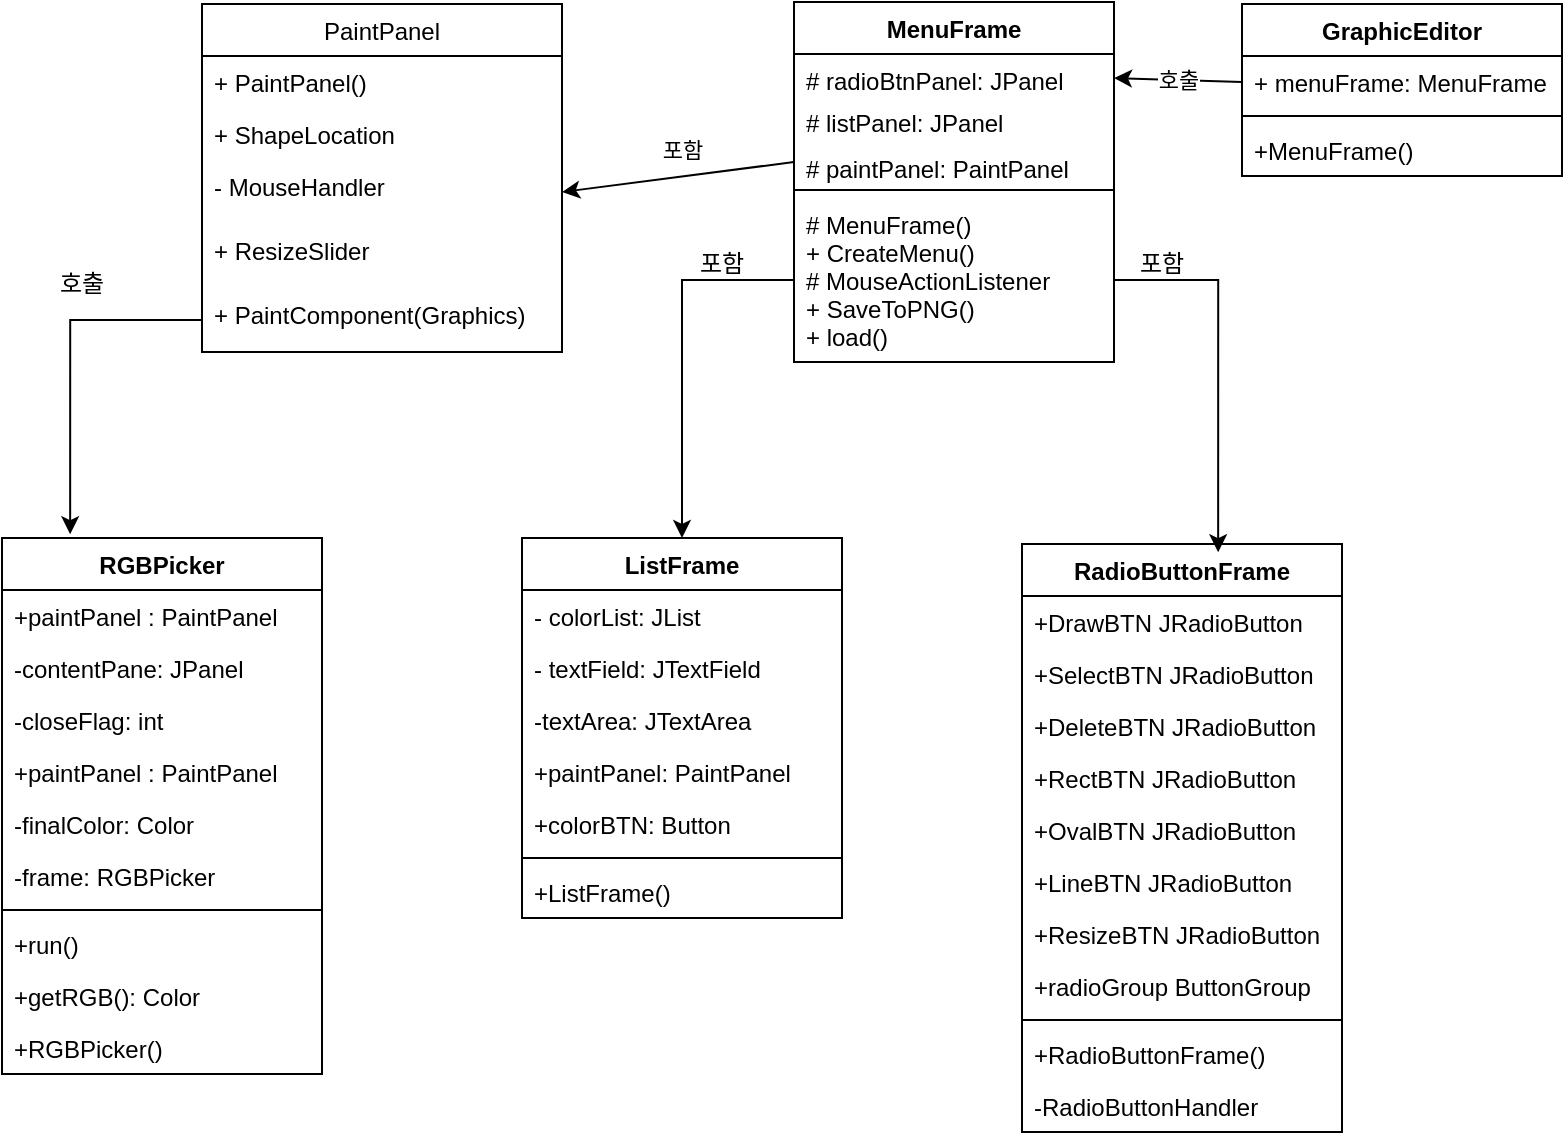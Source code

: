 <mxfile version="13.10.4" type="github">
  <diagram id="C5RBs43oDa-KdzZeNtuy" name="Page-1">
    <mxGraphModel dx="1422" dy="794" grid="1" gridSize="10" guides="1" tooltips="1" connect="1" arrows="1" fold="1" page="1" pageScale="1" pageWidth="827" pageHeight="1169" math="0" shadow="0">
      <root>
        <mxCell id="WIyWlLk6GJQsqaUBKTNV-0" />
        <mxCell id="WIyWlLk6GJQsqaUBKTNV-1" parent="WIyWlLk6GJQsqaUBKTNV-0" />
        <mxCell id="fJ5ydiE3M63_90b_oOJK-4" value="GraphicEditor" style="swimlane;fontStyle=1;align=center;verticalAlign=top;childLayout=stackLayout;horizontal=1;startSize=26;horizontalStack=0;resizeParent=1;resizeParentMax=0;resizeLast=0;collapsible=1;marginBottom=0;" vertex="1" parent="WIyWlLk6GJQsqaUBKTNV-1">
          <mxGeometry x="640" y="50" width="160" height="86" as="geometry" />
        </mxCell>
        <mxCell id="fJ5ydiE3M63_90b_oOJK-5" value="+ menuFrame: MenuFrame" style="text;strokeColor=none;fillColor=none;align=left;verticalAlign=top;spacingLeft=4;spacingRight=4;overflow=hidden;rotatable=0;points=[[0,0.5],[1,0.5]];portConstraint=eastwest;" vertex="1" parent="fJ5ydiE3M63_90b_oOJK-4">
          <mxGeometry y="26" width="160" height="26" as="geometry" />
        </mxCell>
        <mxCell id="fJ5ydiE3M63_90b_oOJK-6" value="" style="line;strokeWidth=1;fillColor=none;align=left;verticalAlign=middle;spacingTop=-1;spacingLeft=3;spacingRight=3;rotatable=0;labelPosition=right;points=[];portConstraint=eastwest;" vertex="1" parent="fJ5ydiE3M63_90b_oOJK-4">
          <mxGeometry y="52" width="160" height="8" as="geometry" />
        </mxCell>
        <mxCell id="fJ5ydiE3M63_90b_oOJK-7" value="+MenuFrame()" style="text;strokeColor=none;fillColor=none;align=left;verticalAlign=top;spacingLeft=4;spacingRight=4;overflow=hidden;rotatable=0;points=[[0,0.5],[1,0.5]];portConstraint=eastwest;" vertex="1" parent="fJ5ydiE3M63_90b_oOJK-4">
          <mxGeometry y="60" width="160" height="26" as="geometry" />
        </mxCell>
        <mxCell id="fJ5ydiE3M63_90b_oOJK-8" value="MenuFrame" style="swimlane;fontStyle=1;align=center;verticalAlign=top;childLayout=stackLayout;horizontal=1;startSize=26;horizontalStack=0;resizeParent=1;resizeParentMax=0;resizeLast=0;collapsible=1;marginBottom=0;" vertex="1" parent="WIyWlLk6GJQsqaUBKTNV-1">
          <mxGeometry x="416" y="49" width="160" height="180" as="geometry" />
        </mxCell>
        <mxCell id="fJ5ydiE3M63_90b_oOJK-9" value="# radioBtnPanel: JPanel" style="text;strokeColor=none;fillColor=none;align=left;verticalAlign=top;spacingLeft=4;spacingRight=4;overflow=hidden;rotatable=0;points=[[0,0.5],[1,0.5]];portConstraint=eastwest;" vertex="1" parent="fJ5ydiE3M63_90b_oOJK-8">
          <mxGeometry y="26" width="160" height="24" as="geometry" />
        </mxCell>
        <mxCell id="fJ5ydiE3M63_90b_oOJK-24" value="# listPanel: JPanel" style="text;strokeColor=none;fillColor=none;align=left;verticalAlign=middle;spacingLeft=4;spacingRight=4;overflow=hidden;rotatable=0;points=[[0,0.5],[1,0.5]];portConstraint=eastwest;" vertex="1" parent="fJ5ydiE3M63_90b_oOJK-8">
          <mxGeometry y="50" width="160" height="20" as="geometry" />
        </mxCell>
        <mxCell id="fJ5ydiE3M63_90b_oOJK-25" value="# paintPanel: PaintPanel" style="text;strokeColor=none;fillColor=none;align=left;verticalAlign=top;spacingLeft=4;spacingRight=4;overflow=hidden;rotatable=0;points=[[0,0.5],[1,0.5]];portConstraint=eastwest;" vertex="1" parent="fJ5ydiE3M63_90b_oOJK-8">
          <mxGeometry y="70" width="160" height="20" as="geometry" />
        </mxCell>
        <mxCell id="fJ5ydiE3M63_90b_oOJK-10" value="" style="line;strokeWidth=1;fillColor=none;align=left;verticalAlign=middle;spacingTop=-1;spacingLeft=3;spacingRight=3;rotatable=0;labelPosition=right;points=[];portConstraint=eastwest;" vertex="1" parent="fJ5ydiE3M63_90b_oOJK-8">
          <mxGeometry y="90" width="160" height="8" as="geometry" />
        </mxCell>
        <mxCell id="fJ5ydiE3M63_90b_oOJK-11" value="# MenuFrame()&#xa;+ CreateMenu()&#xa;# MouseActionListener&#xa;+ SaveToPNG()&#xa;+ load()&#xa;&#xa;" style="text;strokeColor=none;fillColor=none;align=left;verticalAlign=top;spacingLeft=4;spacingRight=4;overflow=hidden;rotatable=0;points=[[0,0.5],[1,0.5]];portConstraint=eastwest;" vertex="1" parent="fJ5ydiE3M63_90b_oOJK-8">
          <mxGeometry y="98" width="160" height="82" as="geometry" />
        </mxCell>
        <mxCell id="fJ5ydiE3M63_90b_oOJK-18" value="PaintPanel" style="swimlane;fontStyle=0;childLayout=stackLayout;horizontal=1;startSize=26;fillColor=none;horizontalStack=0;resizeParent=1;resizeParentMax=0;resizeLast=0;collapsible=1;marginBottom=0;" vertex="1" parent="WIyWlLk6GJQsqaUBKTNV-1">
          <mxGeometry x="120" y="50" width="180" height="174" as="geometry" />
        </mxCell>
        <mxCell id="fJ5ydiE3M63_90b_oOJK-19" value="+ PaintPanel()" style="text;strokeColor=none;fillColor=none;align=left;verticalAlign=top;spacingLeft=4;spacingRight=4;overflow=hidden;rotatable=0;points=[[0,0.5],[1,0.5]];portConstraint=eastwest;" vertex="1" parent="fJ5ydiE3M63_90b_oOJK-18">
          <mxGeometry y="26" width="180" height="26" as="geometry" />
        </mxCell>
        <mxCell id="fJ5ydiE3M63_90b_oOJK-20" value="+ ShapeLocation" style="text;strokeColor=none;fillColor=none;align=left;verticalAlign=top;spacingLeft=4;spacingRight=4;overflow=hidden;rotatable=0;points=[[0,0.5],[1,0.5]];portConstraint=eastwest;" vertex="1" parent="fJ5ydiE3M63_90b_oOJK-18">
          <mxGeometry y="52" width="180" height="26" as="geometry" />
        </mxCell>
        <mxCell id="fJ5ydiE3M63_90b_oOJK-21" value="- MouseHandler&#xa;&#xa;" style="text;strokeColor=none;fillColor=none;align=left;verticalAlign=top;spacingLeft=4;spacingRight=4;overflow=hidden;rotatable=0;points=[[0,0.5],[1,0.5]];portConstraint=eastwest;" vertex="1" parent="fJ5ydiE3M63_90b_oOJK-18">
          <mxGeometry y="78" width="180" height="32" as="geometry" />
        </mxCell>
        <mxCell id="fJ5ydiE3M63_90b_oOJK-23" value="+ ResizeSlider" style="text;strokeColor=none;fillColor=none;align=left;verticalAlign=top;spacingLeft=4;spacingRight=4;overflow=hidden;rotatable=0;points=[[0,0.5],[1,0.5]];portConstraint=eastwest;" vertex="1" parent="fJ5ydiE3M63_90b_oOJK-18">
          <mxGeometry y="110" width="180" height="32" as="geometry" />
        </mxCell>
        <mxCell id="fJ5ydiE3M63_90b_oOJK-26" value="+ PaintComponent(Graphics)" style="text;strokeColor=none;fillColor=none;align=left;verticalAlign=top;spacingLeft=4;spacingRight=4;overflow=hidden;rotatable=0;points=[[0,0.5],[1,0.5]];portConstraint=eastwest;" vertex="1" parent="fJ5ydiE3M63_90b_oOJK-18">
          <mxGeometry y="142" width="180" height="32" as="geometry" />
        </mxCell>
        <mxCell id="fJ5ydiE3M63_90b_oOJK-39" value="ListFrame" style="swimlane;fontStyle=1;align=center;verticalAlign=top;childLayout=stackLayout;horizontal=1;startSize=26;horizontalStack=0;resizeParent=1;resizeParentMax=0;resizeLast=0;collapsible=1;marginBottom=0;" vertex="1" parent="WIyWlLk6GJQsqaUBKTNV-1">
          <mxGeometry x="280" y="317" width="160" height="190" as="geometry" />
        </mxCell>
        <mxCell id="fJ5ydiE3M63_90b_oOJK-40" value="- colorList: JList" style="text;strokeColor=none;fillColor=none;align=left;verticalAlign=top;spacingLeft=4;spacingRight=4;overflow=hidden;rotatable=0;points=[[0,0.5],[1,0.5]];portConstraint=eastwest;" vertex="1" parent="fJ5ydiE3M63_90b_oOJK-39">
          <mxGeometry y="26" width="160" height="26" as="geometry" />
        </mxCell>
        <mxCell id="fJ5ydiE3M63_90b_oOJK-43" value="- textField: JTextField" style="text;strokeColor=none;fillColor=none;align=left;verticalAlign=top;spacingLeft=4;spacingRight=4;overflow=hidden;rotatable=0;points=[[0,0.5],[1,0.5]];portConstraint=eastwest;" vertex="1" parent="fJ5ydiE3M63_90b_oOJK-39">
          <mxGeometry y="52" width="160" height="26" as="geometry" />
        </mxCell>
        <mxCell id="fJ5ydiE3M63_90b_oOJK-44" value="-textArea: JTextArea" style="text;strokeColor=none;fillColor=none;align=left;verticalAlign=top;spacingLeft=4;spacingRight=4;overflow=hidden;rotatable=0;points=[[0,0.5],[1,0.5]];portConstraint=eastwest;" vertex="1" parent="fJ5ydiE3M63_90b_oOJK-39">
          <mxGeometry y="78" width="160" height="26" as="geometry" />
        </mxCell>
        <mxCell id="fJ5ydiE3M63_90b_oOJK-45" value="+paintPanel: PaintPanel" style="text;strokeColor=none;fillColor=none;align=left;verticalAlign=top;spacingLeft=4;spacingRight=4;overflow=hidden;rotatable=0;points=[[0,0.5],[1,0.5]];portConstraint=eastwest;" vertex="1" parent="fJ5ydiE3M63_90b_oOJK-39">
          <mxGeometry y="104" width="160" height="26" as="geometry" />
        </mxCell>
        <mxCell id="fJ5ydiE3M63_90b_oOJK-46" value="+colorBTN: Button" style="text;strokeColor=none;fillColor=none;align=left;verticalAlign=top;spacingLeft=4;spacingRight=4;overflow=hidden;rotatable=0;points=[[0,0.5],[1,0.5]];portConstraint=eastwest;" vertex="1" parent="fJ5ydiE3M63_90b_oOJK-39">
          <mxGeometry y="130" width="160" height="26" as="geometry" />
        </mxCell>
        <mxCell id="fJ5ydiE3M63_90b_oOJK-41" value="" style="line;strokeWidth=1;fillColor=none;align=left;verticalAlign=middle;spacingTop=-1;spacingLeft=3;spacingRight=3;rotatable=0;labelPosition=right;points=[];portConstraint=eastwest;" vertex="1" parent="fJ5ydiE3M63_90b_oOJK-39">
          <mxGeometry y="156" width="160" height="8" as="geometry" />
        </mxCell>
        <mxCell id="fJ5ydiE3M63_90b_oOJK-42" value="+ListFrame()" style="text;strokeColor=none;fillColor=none;align=left;verticalAlign=top;spacingLeft=4;spacingRight=4;overflow=hidden;rotatable=0;points=[[0,0.5],[1,0.5]];portConstraint=eastwest;" vertex="1" parent="fJ5ydiE3M63_90b_oOJK-39">
          <mxGeometry y="164" width="160" height="26" as="geometry" />
        </mxCell>
        <mxCell id="fJ5ydiE3M63_90b_oOJK-48" value="RGBPicker" style="swimlane;fontStyle=1;align=center;verticalAlign=top;childLayout=stackLayout;horizontal=1;startSize=26;horizontalStack=0;resizeParent=1;resizeParentMax=0;resizeLast=0;collapsible=1;marginBottom=0;" vertex="1" parent="WIyWlLk6GJQsqaUBKTNV-1">
          <mxGeometry x="20" y="317" width="160" height="268" as="geometry" />
        </mxCell>
        <mxCell id="fJ5ydiE3M63_90b_oOJK-49" value="+paintPanel : PaintPanel" style="text;strokeColor=none;fillColor=none;align=left;verticalAlign=top;spacingLeft=4;spacingRight=4;overflow=hidden;rotatable=0;points=[[0,0.5],[1,0.5]];portConstraint=eastwest;" vertex="1" parent="fJ5ydiE3M63_90b_oOJK-48">
          <mxGeometry y="26" width="160" height="26" as="geometry" />
        </mxCell>
        <mxCell id="fJ5ydiE3M63_90b_oOJK-79" value="-contentPane: JPanel" style="text;strokeColor=none;fillColor=none;align=left;verticalAlign=top;spacingLeft=4;spacingRight=4;overflow=hidden;rotatable=0;points=[[0,0.5],[1,0.5]];portConstraint=eastwest;" vertex="1" parent="fJ5ydiE3M63_90b_oOJK-48">
          <mxGeometry y="52" width="160" height="26" as="geometry" />
        </mxCell>
        <mxCell id="fJ5ydiE3M63_90b_oOJK-80" value="-closeFlag: int" style="text;strokeColor=none;fillColor=none;align=left;verticalAlign=top;spacingLeft=4;spacingRight=4;overflow=hidden;rotatable=0;points=[[0,0.5],[1,0.5]];portConstraint=eastwest;" vertex="1" parent="fJ5ydiE3M63_90b_oOJK-48">
          <mxGeometry y="78" width="160" height="26" as="geometry" />
        </mxCell>
        <mxCell id="fJ5ydiE3M63_90b_oOJK-81" value="+paintPanel : PaintPanel" style="text;strokeColor=none;fillColor=none;align=left;verticalAlign=top;spacingLeft=4;spacingRight=4;overflow=hidden;rotatable=0;points=[[0,0.5],[1,0.5]];portConstraint=eastwest;" vertex="1" parent="fJ5ydiE3M63_90b_oOJK-48">
          <mxGeometry y="104" width="160" height="26" as="geometry" />
        </mxCell>
        <mxCell id="fJ5ydiE3M63_90b_oOJK-82" value="-finalColor: Color" style="text;strokeColor=none;fillColor=none;align=left;verticalAlign=top;spacingLeft=4;spacingRight=4;overflow=hidden;rotatable=0;points=[[0,0.5],[1,0.5]];portConstraint=eastwest;" vertex="1" parent="fJ5ydiE3M63_90b_oOJK-48">
          <mxGeometry y="130" width="160" height="26" as="geometry" />
        </mxCell>
        <mxCell id="fJ5ydiE3M63_90b_oOJK-83" value="-frame: RGBPicker" style="text;strokeColor=none;fillColor=none;align=left;verticalAlign=top;spacingLeft=4;spacingRight=4;overflow=hidden;rotatable=0;points=[[0,0.5],[1,0.5]];portConstraint=eastwest;" vertex="1" parent="fJ5ydiE3M63_90b_oOJK-48">
          <mxGeometry y="156" width="160" height="26" as="geometry" />
        </mxCell>
        <mxCell id="fJ5ydiE3M63_90b_oOJK-50" value="" style="line;strokeWidth=1;fillColor=none;align=left;verticalAlign=middle;spacingTop=-1;spacingLeft=3;spacingRight=3;rotatable=0;labelPosition=right;points=[];portConstraint=eastwest;" vertex="1" parent="fJ5ydiE3M63_90b_oOJK-48">
          <mxGeometry y="182" width="160" height="8" as="geometry" />
        </mxCell>
        <mxCell id="fJ5ydiE3M63_90b_oOJK-51" value="+run()" style="text;strokeColor=none;fillColor=none;align=left;verticalAlign=top;spacingLeft=4;spacingRight=4;overflow=hidden;rotatable=0;points=[[0,0.5],[1,0.5]];portConstraint=eastwest;" vertex="1" parent="fJ5ydiE3M63_90b_oOJK-48">
          <mxGeometry y="190" width="160" height="26" as="geometry" />
        </mxCell>
        <mxCell id="fJ5ydiE3M63_90b_oOJK-84" value="+getRGB(): Color" style="text;strokeColor=none;fillColor=none;align=left;verticalAlign=top;spacingLeft=4;spacingRight=4;overflow=hidden;rotatable=0;points=[[0,0.5],[1,0.5]];portConstraint=eastwest;" vertex="1" parent="fJ5ydiE3M63_90b_oOJK-48">
          <mxGeometry y="216" width="160" height="26" as="geometry" />
        </mxCell>
        <mxCell id="fJ5ydiE3M63_90b_oOJK-85" value="+RGBPicker()" style="text;strokeColor=none;fillColor=none;align=left;verticalAlign=top;spacingLeft=4;spacingRight=4;overflow=hidden;rotatable=0;points=[[0,0.5],[1,0.5]];portConstraint=eastwest;" vertex="1" parent="fJ5ydiE3M63_90b_oOJK-48">
          <mxGeometry y="242" width="160" height="26" as="geometry" />
        </mxCell>
        <mxCell id="fJ5ydiE3M63_90b_oOJK-52" value="RadioButtonFrame" style="swimlane;fontStyle=1;align=center;verticalAlign=top;childLayout=stackLayout;horizontal=1;startSize=26;horizontalStack=0;resizeParent=1;resizeParentMax=0;resizeLast=0;collapsible=1;marginBottom=0;" vertex="1" parent="WIyWlLk6GJQsqaUBKTNV-1">
          <mxGeometry x="530" y="320" width="160" height="294" as="geometry" />
        </mxCell>
        <mxCell id="fJ5ydiE3M63_90b_oOJK-70" value="+DrawBTN JRadioButton" style="text;strokeColor=none;fillColor=none;align=left;verticalAlign=top;spacingLeft=4;spacingRight=4;overflow=hidden;rotatable=0;points=[[0,0.5],[1,0.5]];portConstraint=eastwest;" vertex="1" parent="fJ5ydiE3M63_90b_oOJK-52">
          <mxGeometry y="26" width="160" height="26" as="geometry" />
        </mxCell>
        <mxCell id="fJ5ydiE3M63_90b_oOJK-53" value="+SelectBTN JRadioButton" style="text;strokeColor=none;fillColor=none;align=left;verticalAlign=top;spacingLeft=4;spacingRight=4;overflow=hidden;rotatable=0;points=[[0,0.5],[1,0.5]];portConstraint=eastwest;" vertex="1" parent="fJ5ydiE3M63_90b_oOJK-52">
          <mxGeometry y="52" width="160" height="26" as="geometry" />
        </mxCell>
        <mxCell id="fJ5ydiE3M63_90b_oOJK-71" value="+DeleteBTN JRadioButton" style="text;strokeColor=none;fillColor=none;align=left;verticalAlign=top;spacingLeft=4;spacingRight=4;overflow=hidden;rotatable=0;points=[[0,0.5],[1,0.5]];portConstraint=eastwest;" vertex="1" parent="fJ5ydiE3M63_90b_oOJK-52">
          <mxGeometry y="78" width="160" height="26" as="geometry" />
        </mxCell>
        <mxCell id="fJ5ydiE3M63_90b_oOJK-72" value="+RectBTN JRadioButton" style="text;strokeColor=none;fillColor=none;align=left;verticalAlign=top;spacingLeft=4;spacingRight=4;overflow=hidden;rotatable=0;points=[[0,0.5],[1,0.5]];portConstraint=eastwest;" vertex="1" parent="fJ5ydiE3M63_90b_oOJK-52">
          <mxGeometry y="104" width="160" height="26" as="geometry" />
        </mxCell>
        <mxCell id="fJ5ydiE3M63_90b_oOJK-73" value="+OvalBTN JRadioButton" style="text;strokeColor=none;fillColor=none;align=left;verticalAlign=top;spacingLeft=4;spacingRight=4;overflow=hidden;rotatable=0;points=[[0,0.5],[1,0.5]];portConstraint=eastwest;" vertex="1" parent="fJ5ydiE3M63_90b_oOJK-52">
          <mxGeometry y="130" width="160" height="26" as="geometry" />
        </mxCell>
        <mxCell id="fJ5ydiE3M63_90b_oOJK-74" value="+LineBTN JRadioButton" style="text;strokeColor=none;fillColor=none;align=left;verticalAlign=top;spacingLeft=4;spacingRight=4;overflow=hidden;rotatable=0;points=[[0,0.5],[1,0.5]];portConstraint=eastwest;" vertex="1" parent="fJ5ydiE3M63_90b_oOJK-52">
          <mxGeometry y="156" width="160" height="26" as="geometry" />
        </mxCell>
        <mxCell id="fJ5ydiE3M63_90b_oOJK-75" value="+ResizeBTN JRadioButton" style="text;strokeColor=none;fillColor=none;align=left;verticalAlign=top;spacingLeft=4;spacingRight=4;overflow=hidden;rotatable=0;points=[[0,0.5],[1,0.5]];portConstraint=eastwest;" vertex="1" parent="fJ5ydiE3M63_90b_oOJK-52">
          <mxGeometry y="182" width="160" height="26" as="geometry" />
        </mxCell>
        <mxCell id="fJ5ydiE3M63_90b_oOJK-76" value="+radioGroup ButtonGroup" style="text;strokeColor=none;fillColor=none;align=left;verticalAlign=top;spacingLeft=4;spacingRight=4;overflow=hidden;rotatable=0;points=[[0,0.5],[1,0.5]];portConstraint=eastwest;" vertex="1" parent="fJ5ydiE3M63_90b_oOJK-52">
          <mxGeometry y="208" width="160" height="26" as="geometry" />
        </mxCell>
        <mxCell id="fJ5ydiE3M63_90b_oOJK-54" value="" style="line;strokeWidth=1;fillColor=none;align=left;verticalAlign=middle;spacingTop=-1;spacingLeft=3;spacingRight=3;rotatable=0;labelPosition=right;points=[];portConstraint=eastwest;" vertex="1" parent="fJ5ydiE3M63_90b_oOJK-52">
          <mxGeometry y="234" width="160" height="8" as="geometry" />
        </mxCell>
        <mxCell id="fJ5ydiE3M63_90b_oOJK-55" value="+RadioButtonFrame()" style="text;strokeColor=none;fillColor=none;align=left;verticalAlign=top;spacingLeft=4;spacingRight=4;overflow=hidden;rotatable=0;points=[[0,0.5],[1,0.5]];portConstraint=eastwest;" vertex="1" parent="fJ5ydiE3M63_90b_oOJK-52">
          <mxGeometry y="242" width="160" height="26" as="geometry" />
        </mxCell>
        <mxCell id="fJ5ydiE3M63_90b_oOJK-78" value="-RadioButtonHandler" style="text;strokeColor=none;fillColor=none;align=left;verticalAlign=top;spacingLeft=4;spacingRight=4;overflow=hidden;rotatable=0;points=[[0,0.5],[1,0.5]];portConstraint=eastwest;" vertex="1" parent="fJ5ydiE3M63_90b_oOJK-52">
          <mxGeometry y="268" width="160" height="26" as="geometry" />
        </mxCell>
        <mxCell id="fJ5ydiE3M63_90b_oOJK-68" value="" style="endArrow=classic;html=1;exitX=0;exitY=0.5;exitDx=0;exitDy=0;entryX=1;entryY=0.5;entryDx=0;entryDy=0;" edge="1" parent="WIyWlLk6GJQsqaUBKTNV-1" source="fJ5ydiE3M63_90b_oOJK-5" target="fJ5ydiE3M63_90b_oOJK-9">
          <mxGeometry relative="1" as="geometry">
            <mxPoint x="360" y="290" as="sourcePoint" />
            <mxPoint x="460" y="290" as="targetPoint" />
          </mxGeometry>
        </mxCell>
        <mxCell id="fJ5ydiE3M63_90b_oOJK-69" value="호출" style="edgeLabel;resizable=0;html=1;align=center;verticalAlign=middle;" connectable="0" vertex="1" parent="fJ5ydiE3M63_90b_oOJK-68">
          <mxGeometry relative="1" as="geometry" />
        </mxCell>
        <mxCell id="fJ5ydiE3M63_90b_oOJK-88" style="edgeStyle=orthogonalEdgeStyle;rounded=0;orthogonalLoop=1;jettySize=auto;html=1;entryX=0.213;entryY=-0.007;entryDx=0;entryDy=0;entryPerimeter=0;" edge="1" parent="WIyWlLk6GJQsqaUBKTNV-1" source="fJ5ydiE3M63_90b_oOJK-26" target="fJ5ydiE3M63_90b_oOJK-48">
          <mxGeometry relative="1" as="geometry" />
        </mxCell>
        <mxCell id="fJ5ydiE3M63_90b_oOJK-89" value="호출" style="text;html=1;strokeColor=none;fillColor=none;align=center;verticalAlign=middle;whiteSpace=wrap;rounded=0;" vertex="1" parent="WIyWlLk6GJQsqaUBKTNV-1">
          <mxGeometry x="40" y="180" width="40" height="20" as="geometry" />
        </mxCell>
        <mxCell id="fJ5ydiE3M63_90b_oOJK-91" value="" style="endArrow=classic;html=1;entryX=1;entryY=0.5;entryDx=0;entryDy=0;exitX=0;exitY=0.5;exitDx=0;exitDy=0;" edge="1" parent="WIyWlLk6GJQsqaUBKTNV-1" source="fJ5ydiE3M63_90b_oOJK-25" target="fJ5ydiE3M63_90b_oOJK-21">
          <mxGeometry relative="1" as="geometry">
            <mxPoint x="360" y="390" as="sourcePoint" />
            <mxPoint x="460" y="390" as="targetPoint" />
          </mxGeometry>
        </mxCell>
        <mxCell id="fJ5ydiE3M63_90b_oOJK-92" value="포함" style="edgeLabel;resizable=0;html=1;align=center;verticalAlign=middle;" connectable="0" vertex="1" parent="fJ5ydiE3M63_90b_oOJK-91">
          <mxGeometry relative="1" as="geometry">
            <mxPoint x="1.52" y="-13.44" as="offset" />
          </mxGeometry>
        </mxCell>
        <mxCell id="fJ5ydiE3M63_90b_oOJK-93" style="edgeStyle=orthogonalEdgeStyle;rounded=0;orthogonalLoop=1;jettySize=auto;html=1;exitX=0;exitY=0.5;exitDx=0;exitDy=0;entryX=0.5;entryY=0;entryDx=0;entryDy=0;" edge="1" parent="WIyWlLk6GJQsqaUBKTNV-1" source="fJ5ydiE3M63_90b_oOJK-11" target="fJ5ydiE3M63_90b_oOJK-39">
          <mxGeometry relative="1" as="geometry" />
        </mxCell>
        <mxCell id="fJ5ydiE3M63_90b_oOJK-94" style="edgeStyle=orthogonalEdgeStyle;rounded=0;orthogonalLoop=1;jettySize=auto;html=1;exitX=1;exitY=0.5;exitDx=0;exitDy=0;entryX=0.613;entryY=0.014;entryDx=0;entryDy=0;entryPerimeter=0;" edge="1" parent="WIyWlLk6GJQsqaUBKTNV-1" source="fJ5ydiE3M63_90b_oOJK-11" target="fJ5ydiE3M63_90b_oOJK-52">
          <mxGeometry relative="1" as="geometry" />
        </mxCell>
        <mxCell id="fJ5ydiE3M63_90b_oOJK-95" value="포함" style="text;html=1;strokeColor=none;fillColor=none;align=center;verticalAlign=middle;whiteSpace=wrap;rounded=0;" vertex="1" parent="WIyWlLk6GJQsqaUBKTNV-1">
          <mxGeometry x="360" y="170" width="40" height="20" as="geometry" />
        </mxCell>
        <mxCell id="fJ5ydiE3M63_90b_oOJK-96" value="포함" style="text;html=1;strokeColor=none;fillColor=none;align=center;verticalAlign=middle;whiteSpace=wrap;rounded=0;" vertex="1" parent="WIyWlLk6GJQsqaUBKTNV-1">
          <mxGeometry x="580" y="170" width="40" height="20" as="geometry" />
        </mxCell>
      </root>
    </mxGraphModel>
  </diagram>
</mxfile>
